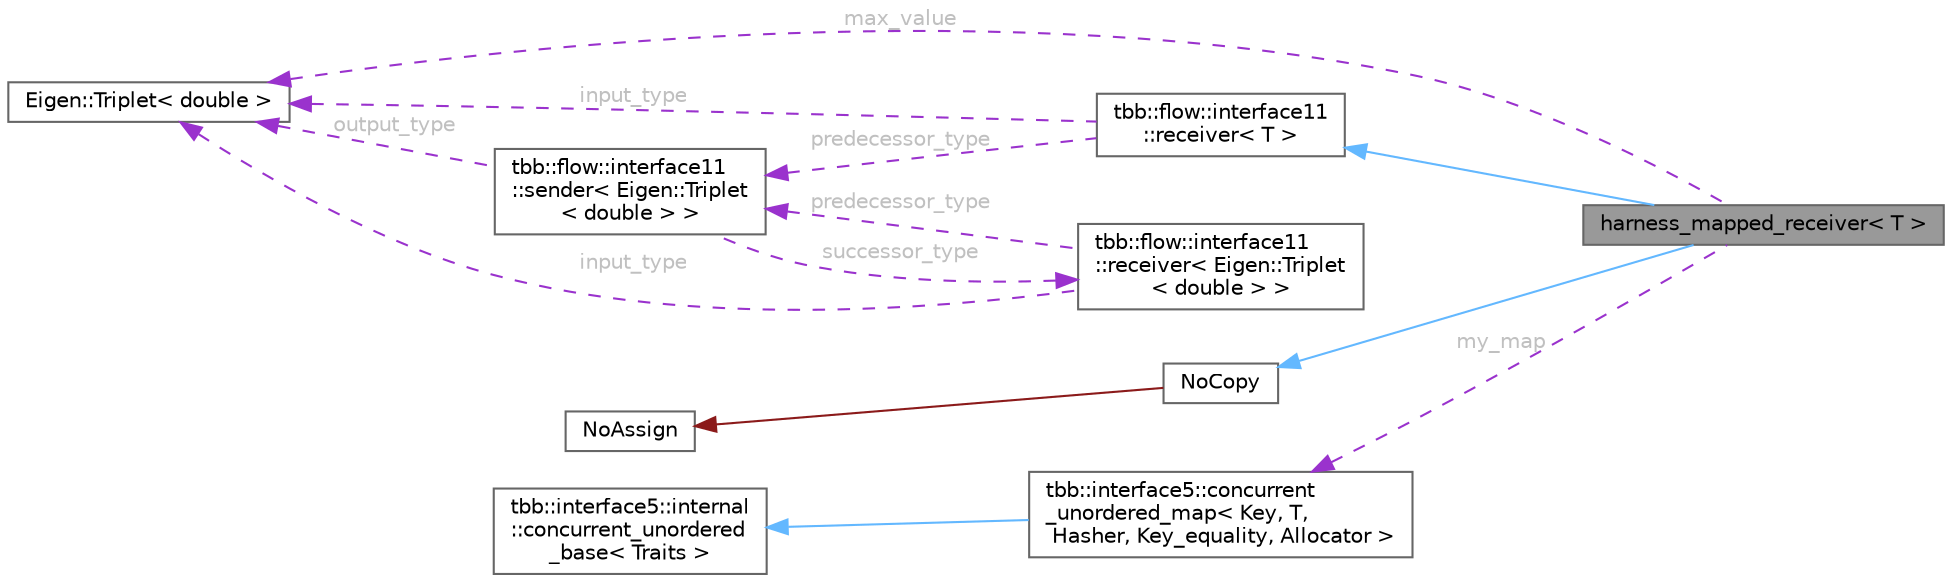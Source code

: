 digraph "harness_mapped_receiver&lt; T &gt;"
{
 // LATEX_PDF_SIZE
  bgcolor="transparent";
  edge [fontname=Helvetica,fontsize=10,labelfontname=Helvetica,labelfontsize=10];
  node [fontname=Helvetica,fontsize=10,shape=box,height=0.2,width=0.4];
  rankdir="LR";
  Node1 [id="Node000001",label="harness_mapped_receiver\< T \>",height=0.2,width=0.4,color="gray40", fillcolor="grey60", style="filled", fontcolor="black",tooltip="Counts the number of puts received"];
  Node2 -> Node1 [id="edge13_Node000001_Node000002",dir="back",color="steelblue1",style="solid",tooltip=" "];
  Node2 [id="Node000002",label="tbb::flow::interface11\l::receiver\< T \>",height=0.2,width=0.4,color="gray40", fillcolor="white", style="filled",URL="$classtbb_1_1flow_1_1interface11_1_1receiver.html",tooltip="Pure virtual template class that defines a receiver of messages of type T"];
  Node3 -> Node2 [id="edge14_Node000002_Node000003",dir="back",color="darkorchid3",style="dashed",tooltip=" ",label=" input_type",fontcolor="grey" ];
  Node3 [id="Node000003",label="Eigen::Triplet\< double \>",height=0.2,width=0.4,color="gray40", fillcolor="white", style="filled",URL="$class_eigen_1_1_triplet.html",tooltip=" "];
  Node4 -> Node2 [id="edge15_Node000002_Node000004",dir="back",color="darkorchid3",style="dashed",tooltip=" ",label=" predecessor_type",fontcolor="grey" ];
  Node4 [id="Node000004",label="tbb::flow::interface11\l::sender\< Eigen::Triplet\l\< double \> \>",height=0.2,width=0.4,color="gray40", fillcolor="white", style="filled",URL="$classtbb_1_1flow_1_1interface11_1_1sender.html",tooltip=" "];
  Node3 -> Node4 [id="edge16_Node000004_Node000003",dir="back",color="darkorchid3",style="dashed",tooltip=" ",label=" output_type",fontcolor="grey" ];
  Node5 -> Node4 [id="edge17_Node000004_Node000005",dir="back",color="darkorchid3",style="dashed",tooltip=" ",label=" successor_type",fontcolor="grey" ];
  Node5 [id="Node000005",label="tbb::flow::interface11\l::receiver\< Eigen::Triplet\l\< double \> \>",height=0.2,width=0.4,color="gray40", fillcolor="white", style="filled",URL="$classtbb_1_1flow_1_1interface11_1_1receiver.html",tooltip=" "];
  Node3 -> Node5 [id="edge18_Node000005_Node000003",dir="back",color="darkorchid3",style="dashed",tooltip=" ",label=" input_type",fontcolor="grey" ];
  Node4 -> Node5 [id="edge19_Node000005_Node000004",dir="back",color="darkorchid3",style="dashed",tooltip=" ",label=" predecessor_type",fontcolor="grey" ];
  Node6 -> Node1 [id="edge20_Node000001_Node000006",dir="back",color="steelblue1",style="solid",tooltip=" "];
  Node6 [id="Node000006",label="NoCopy",height=0.2,width=0.4,color="gray40", fillcolor="white", style="filled",URL="$class_no_copy.html",tooltip="Base class for prohibiting compiler-generated copy constructor or operator="];
  Node7 -> Node6 [id="edge21_Node000006_Node000007",dir="back",color="firebrick4",style="solid",tooltip=" "];
  Node7 [id="Node000007",label="NoAssign",height=0.2,width=0.4,color="gray40", fillcolor="white", style="filled",URL="$class_no_assign.html",tooltip="Base class for prohibiting compiler-generated operator="];
  Node3 -> Node1 [id="edge22_Node000001_Node000003",dir="back",color="darkorchid3",style="dashed",tooltip=" ",label=" max_value",fontcolor="grey" ];
  Node8 -> Node1 [id="edge23_Node000001_Node000008",dir="back",color="darkorchid3",style="dashed",tooltip=" ",label=" my_map",fontcolor="grey" ];
  Node8 [id="Node000008",label="tbb::interface5::concurrent\l_unordered_map\< Key, T,\l Hasher, Key_equality, Allocator \>",height=0.2,width=0.4,color="gray40", fillcolor="white", style="filled",URL="$classtbb_1_1interface5_1_1concurrent__unordered__map.html",tooltip=" "];
  Node9 -> Node8 [id="edge24_Node000008_Node000009",dir="back",color="steelblue1",style="solid",tooltip=" "];
  Node9 [id="Node000009",label="tbb::interface5::internal\l::concurrent_unordered\l_base\< Traits \>",height=0.2,width=0.4,color="gray40", fillcolor="white", style="filled",URL="$classtbb_1_1interface5_1_1internal_1_1concurrent__unordered__base.html",tooltip=" "];
}
